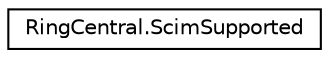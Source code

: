 digraph "Graphical Class Hierarchy"
{
 // LATEX_PDF_SIZE
  edge [fontname="Helvetica",fontsize="10",labelfontname="Helvetica",labelfontsize="10"];
  node [fontname="Helvetica",fontsize="10",shape=record];
  rankdir="LR";
  Node0 [label="RingCentral.ScimSupported",height=0.2,width=0.4,color="black", fillcolor="white", style="filled",URL="$classRingCentral_1_1ScimSupported.html",tooltip=" "];
}
